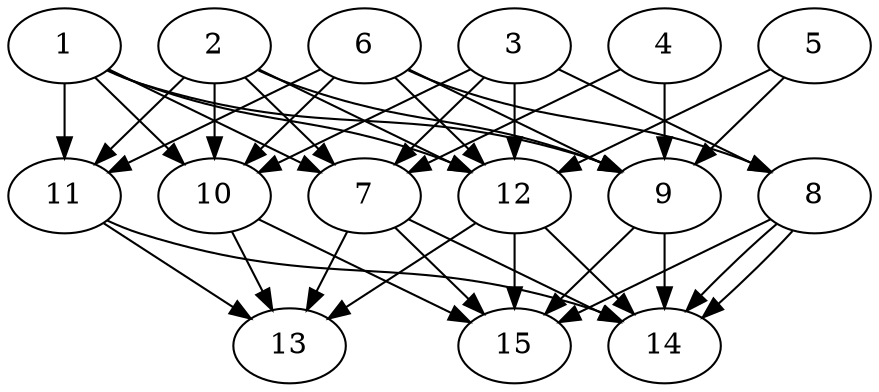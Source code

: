 // DAG automatically generated by daggen at Thu Oct  3 13:59:26 2019
// ./daggen --dot -n 15 --ccr 0.5 --fat 0.7 --regular 0.9 --density 0.9 --mindata 5242880 --maxdata 52428800 
digraph G {
  1 [size="29214720", alpha="0.01", expect_size="14607360"] 
  1 -> 7 [size ="14607360"]
  1 -> 9 [size ="14607360"]
  1 -> 10 [size ="14607360"]
  1 -> 11 [size ="14607360"]
  1 -> 12 [size ="14607360"]
  2 [size="11098112", alpha="0.15", expect_size="5549056"] 
  2 -> 7 [size ="5549056"]
  2 -> 9 [size ="5549056"]
  2 -> 10 [size ="5549056"]
  2 -> 11 [size ="5549056"]
  2 -> 12 [size ="5549056"]
  3 [size="33300480", alpha="0.01", expect_size="16650240"] 
  3 -> 7 [size ="16650240"]
  3 -> 8 [size ="16650240"]
  3 -> 10 [size ="16650240"]
  3 -> 12 [size ="16650240"]
  4 [size="52072448", alpha="0.13", expect_size="26036224"] 
  4 -> 7 [size ="26036224"]
  4 -> 9 [size ="26036224"]
  5 [size="55881728", alpha="0.15", expect_size="27940864"] 
  5 -> 9 [size ="27940864"]
  5 -> 12 [size ="27940864"]
  6 [size="103786496", alpha="0.19", expect_size="51893248"] 
  6 -> 8 [size ="51893248"]
  6 -> 9 [size ="51893248"]
  6 -> 10 [size ="51893248"]
  6 -> 11 [size ="51893248"]
  6 -> 12 [size ="51893248"]
  7 [size="46931968", alpha="0.19", expect_size="23465984"] 
  7 -> 13 [size ="23465984"]
  7 -> 14 [size ="23465984"]
  7 -> 15 [size ="23465984"]
  8 [size="23042048", alpha="0.07", expect_size="11521024"] 
  8 -> 14 [size ="11521024"]
  8 -> 14 [size ="11521024"]
  8 -> 15 [size ="11521024"]
  9 [size="55363584", alpha="0.18", expect_size="27681792"] 
  9 -> 14 [size ="27681792"]
  9 -> 15 [size ="27681792"]
  10 [size="95545344", alpha="0.10", expect_size="47772672"] 
  10 -> 13 [size ="47772672"]
  10 -> 15 [size ="47772672"]
  11 [size="12460032", alpha="0.17", expect_size="6230016"] 
  11 -> 13 [size ="6230016"]
  11 -> 14 [size ="6230016"]
  12 [size="15353856", alpha="0.00", expect_size="7676928"] 
  12 -> 13 [size ="7676928"]
  12 -> 14 [size ="7676928"]
  12 -> 15 [size ="7676928"]
  13 [size="86929408", alpha="0.19", expect_size="43464704"] 
  14 [size="89473024", alpha="0.02", expect_size="44736512"] 
  15 [size="58195968", alpha="0.17", expect_size="29097984"] 
}
